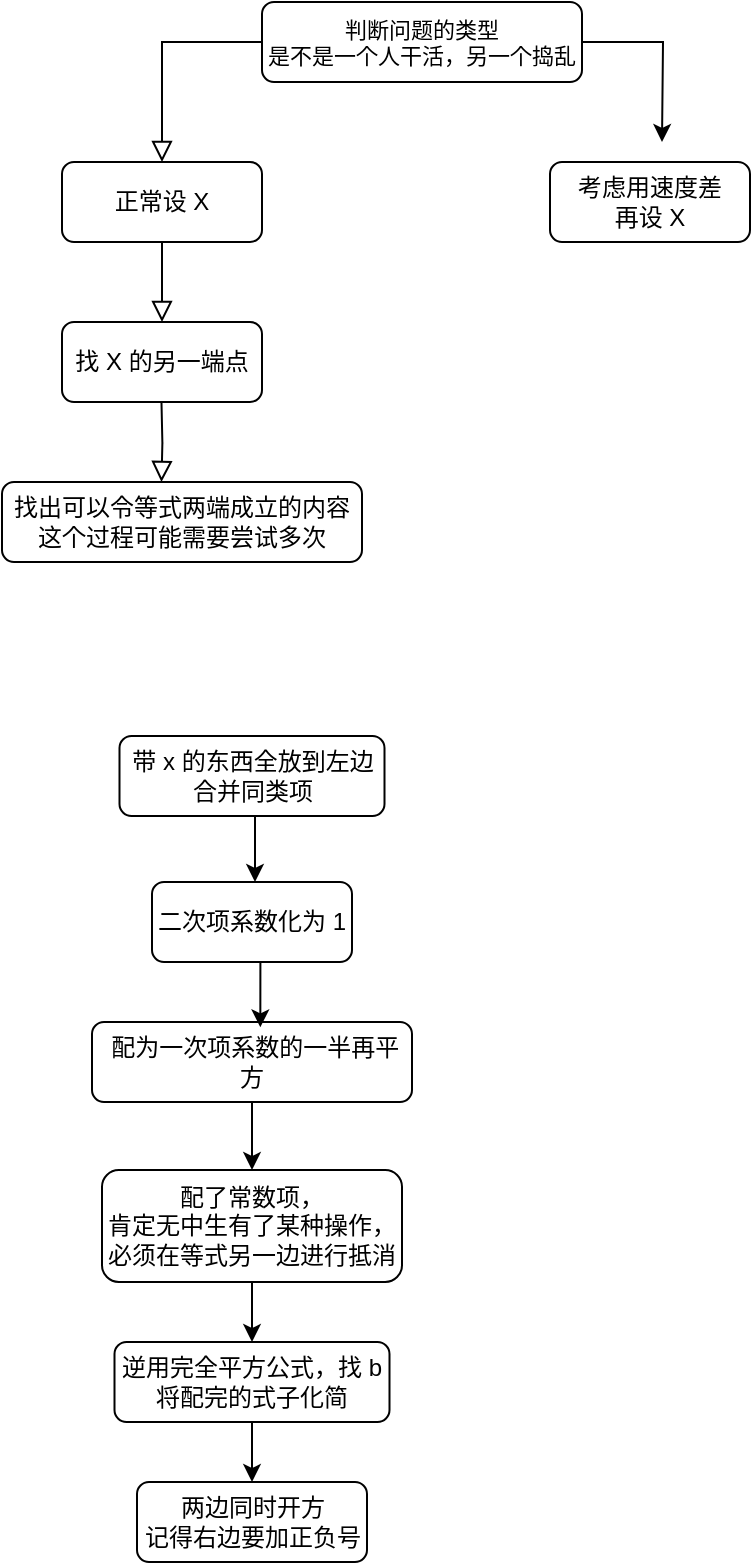 <mxfile version="24.7.6">
  <diagram id="C5RBs43oDa-KdzZeNtuy" name="Page-1">
    <mxGraphModel dx="682" dy="374" grid="1" gridSize="10" guides="1" tooltips="1" connect="1" arrows="1" fold="1" page="1" pageScale="1" pageWidth="827" pageHeight="1169" math="0" shadow="0">
      <root>
        <mxCell id="WIyWlLk6GJQsqaUBKTNV-0" />
        <mxCell id="WIyWlLk6GJQsqaUBKTNV-1" parent="WIyWlLk6GJQsqaUBKTNV-0" />
        <mxCell id="WIyWlLk6GJQsqaUBKTNV-2" value="" style="rounded=0;html=1;jettySize=auto;orthogonalLoop=1;fontSize=11;endArrow=block;endFill=0;endSize=8;strokeWidth=1;shadow=0;labelBackgroundColor=none;edgeStyle=orthogonalEdgeStyle;" parent="WIyWlLk6GJQsqaUBKTNV-1" source="WIyWlLk6GJQsqaUBKTNV-3" edge="1">
          <mxGeometry relative="1" as="geometry">
            <mxPoint x="220" y="160" as="targetPoint" />
          </mxGeometry>
        </mxCell>
        <mxCell id="WIyWlLk6GJQsqaUBKTNV-3" value="正常设 X" style="rounded=1;whiteSpace=wrap;html=1;fontSize=12;glass=0;strokeWidth=1;shadow=0;" parent="WIyWlLk6GJQsqaUBKTNV-1" vertex="1">
          <mxGeometry x="170" y="80" width="100" height="40" as="geometry" />
        </mxCell>
        <mxCell id="WIyWlLk6GJQsqaUBKTNV-7" value="找 X 的另一端点" style="rounded=1;whiteSpace=wrap;html=1;fontSize=12;glass=0;strokeWidth=1;shadow=0;" parent="WIyWlLk6GJQsqaUBKTNV-1" vertex="1">
          <mxGeometry x="170" y="160" width="100" height="40" as="geometry" />
        </mxCell>
        <mxCell id="WIyWlLk6GJQsqaUBKTNV-12" value="找出可以令等式两端成立的内容&lt;div&gt;这个过程可能需要尝试多次&lt;/div&gt;" style="rounded=1;whiteSpace=wrap;html=1;fontSize=12;glass=0;strokeWidth=1;shadow=0;" parent="WIyWlLk6GJQsqaUBKTNV-1" vertex="1">
          <mxGeometry x="140" y="240" width="180" height="40" as="geometry" />
        </mxCell>
        <mxCell id="fFDKupmTJ9Lw3_ZmGzhM-0" value="" style="rounded=0;html=1;jettySize=auto;orthogonalLoop=1;fontSize=11;endArrow=block;endFill=0;endSize=8;strokeWidth=1;shadow=0;labelBackgroundColor=none;edgeStyle=orthogonalEdgeStyle;" parent="WIyWlLk6GJQsqaUBKTNV-1" edge="1">
          <mxGeometry relative="1" as="geometry">
            <mxPoint x="219.74" y="200" as="sourcePoint" />
            <mxPoint x="219.74" y="240" as="targetPoint" />
          </mxGeometry>
        </mxCell>
        <mxCell id="r51yjitiQ1QQHzr15yWM-8" style="edgeStyle=orthogonalEdgeStyle;rounded=0;orthogonalLoop=1;jettySize=auto;html=1;" parent="WIyWlLk6GJQsqaUBKTNV-1" source="r51yjitiQ1QQHzr15yWM-0" edge="1">
          <mxGeometry relative="1" as="geometry">
            <mxPoint x="470" y="70" as="targetPoint" />
          </mxGeometry>
        </mxCell>
        <mxCell id="r51yjitiQ1QQHzr15yWM-0" value="&lt;font style=&quot;font-size: 11px;&quot;&gt;判断问题的类型&lt;/font&gt;&lt;div style=&quot;font-size: 11px;&quot;&gt;&lt;font style=&quot;font-size: 11px;&quot;&gt;是不是一个人干活，另一个捣乱&lt;/font&gt;&lt;/div&gt;" style="rounded=1;whiteSpace=wrap;html=1;fontSize=12;glass=0;strokeWidth=1;shadow=0;" parent="WIyWlLk6GJQsqaUBKTNV-1" vertex="1">
          <mxGeometry x="270" width="160" height="40" as="geometry" />
        </mxCell>
        <mxCell id="r51yjitiQ1QQHzr15yWM-2" value="" style="rounded=0;html=1;jettySize=auto;orthogonalLoop=1;fontSize=11;endArrow=block;endFill=0;endSize=8;strokeWidth=1;shadow=0;labelBackgroundColor=none;edgeStyle=orthogonalEdgeStyle;entryX=0.5;entryY=0;entryDx=0;entryDy=0;exitX=0;exitY=0.5;exitDx=0;exitDy=0;" parent="WIyWlLk6GJQsqaUBKTNV-1" source="r51yjitiQ1QQHzr15yWM-0" target="WIyWlLk6GJQsqaUBKTNV-3" edge="1">
          <mxGeometry relative="1" as="geometry">
            <mxPoint x="280" y="70" as="targetPoint" />
            <mxPoint x="280" y="30" as="sourcePoint" />
          </mxGeometry>
        </mxCell>
        <mxCell id="r51yjitiQ1QQHzr15yWM-3" value="考虑用速度差&lt;div&gt;再设 X&lt;/div&gt;" style="rounded=1;whiteSpace=wrap;html=1;fontSize=12;glass=0;strokeWidth=1;shadow=0;" parent="WIyWlLk6GJQsqaUBKTNV-1" vertex="1">
          <mxGeometry x="414" y="80" width="100" height="40" as="geometry" />
        </mxCell>
        <mxCell id="r51yjitiQ1QQHzr15yWM-16" style="edgeStyle=orthogonalEdgeStyle;rounded=0;orthogonalLoop=1;jettySize=auto;html=1;exitX=0.5;exitY=1;exitDx=0;exitDy=0;entryX=0.5;entryY=0;entryDx=0;entryDy=0;" parent="WIyWlLk6GJQsqaUBKTNV-1" source="r51yjitiQ1QQHzr15yWM-10" target="r51yjitiQ1QQHzr15yWM-11" edge="1">
          <mxGeometry relative="1" as="geometry" />
        </mxCell>
        <mxCell id="r51yjitiQ1QQHzr15yWM-10" value="&lt;div&gt;&amp;nbsp;配为一次项系数的一半再平方&lt;/div&gt;" style="rounded=1;whiteSpace=wrap;html=1;fontSize=12;glass=0;strokeWidth=1;shadow=0;" parent="WIyWlLk6GJQsqaUBKTNV-1" vertex="1">
          <mxGeometry x="185" y="510" width="160" height="40" as="geometry" />
        </mxCell>
        <mxCell id="r51yjitiQ1QQHzr15yWM-18" style="edgeStyle=orthogonalEdgeStyle;rounded=0;orthogonalLoop=1;jettySize=auto;html=1;entryX=0.5;entryY=0;entryDx=0;entryDy=0;" parent="WIyWlLk6GJQsqaUBKTNV-1" source="r51yjitiQ1QQHzr15yWM-11" target="r51yjitiQ1QQHzr15yWM-17" edge="1">
          <mxGeometry relative="1" as="geometry" />
        </mxCell>
        <mxCell id="r51yjitiQ1QQHzr15yWM-11" value="配了常数项，&lt;div&gt;肯定无中生有了某种操作，必须在等式另一边进行抵消&lt;/div&gt;" style="rounded=1;whiteSpace=wrap;html=1;fontSize=12;glass=0;strokeWidth=1;shadow=0;" parent="WIyWlLk6GJQsqaUBKTNV-1" vertex="1">
          <mxGeometry x="190" y="584" width="150" height="56" as="geometry" />
        </mxCell>
        <mxCell id="r51yjitiQ1QQHzr15yWM-15" value="二次项系数化为 1" style="rounded=1;whiteSpace=wrap;html=1;fontSize=12;glass=0;strokeWidth=1;shadow=0;" parent="WIyWlLk6GJQsqaUBKTNV-1" vertex="1">
          <mxGeometry x="215" y="440" width="100" height="40" as="geometry" />
        </mxCell>
        <mxCell id="r51yjitiQ1QQHzr15yWM-17" value="逆用完全平方公式，找 b&lt;div&gt;将配完的式子化简&lt;/div&gt;" style="rounded=1;whiteSpace=wrap;html=1;fontSize=12;glass=0;strokeWidth=1;shadow=0;" parent="WIyWlLk6GJQsqaUBKTNV-1" vertex="1">
          <mxGeometry x="196.25" y="670" width="137.5" height="40" as="geometry" />
        </mxCell>
        <mxCell id="r51yjitiQ1QQHzr15yWM-21" style="edgeStyle=orthogonalEdgeStyle;rounded=0;orthogonalLoop=1;jettySize=auto;html=1;entryX=0.5;entryY=0;entryDx=0;entryDy=0;" parent="WIyWlLk6GJQsqaUBKTNV-1" target="r51yjitiQ1QQHzr15yWM-22" edge="1">
          <mxGeometry relative="1" as="geometry">
            <mxPoint x="267.5" y="710" as="sourcePoint" />
          </mxGeometry>
        </mxCell>
        <mxCell id="r51yjitiQ1QQHzr15yWM-22" value="两边同时开方&lt;div&gt;记得右边要加正负号&lt;/div&gt;" style="rounded=1;whiteSpace=wrap;html=1;fontSize=12;glass=0;strokeWidth=1;shadow=0;" parent="WIyWlLk6GJQsqaUBKTNV-1" vertex="1">
          <mxGeometry x="207.5" y="740" width="115" height="40" as="geometry" />
        </mxCell>
        <mxCell id="r51yjitiQ1QQHzr15yWM-23" style="edgeStyle=orthogonalEdgeStyle;rounded=0;orthogonalLoop=1;jettySize=auto;html=1;exitX=0.5;exitY=1;exitDx=0;exitDy=0;entryX=0.526;entryY=0.067;entryDx=0;entryDy=0;entryPerimeter=0;" parent="WIyWlLk6GJQsqaUBKTNV-1" source="r51yjitiQ1QQHzr15yWM-15" target="r51yjitiQ1QQHzr15yWM-10" edge="1">
          <mxGeometry relative="1" as="geometry" />
        </mxCell>
        <mxCell id="-TLis_5vYddRsclxDr7s-0" value="带 x 的东西全放到左边&lt;div&gt;合并同类项&lt;/div&gt;" style="rounded=1;whiteSpace=wrap;html=1;fontSize=12;glass=0;strokeWidth=1;shadow=0;" vertex="1" parent="WIyWlLk6GJQsqaUBKTNV-1">
          <mxGeometry x="198.75" y="367" width="132.5" height="40" as="geometry" />
        </mxCell>
        <mxCell id="-TLis_5vYddRsclxDr7s-1" style="edgeStyle=orthogonalEdgeStyle;rounded=0;orthogonalLoop=1;jettySize=auto;html=1;exitX=0.5;exitY=1;exitDx=0;exitDy=0;entryX=0.526;entryY=0.067;entryDx=0;entryDy=0;entryPerimeter=0;" edge="1" parent="WIyWlLk6GJQsqaUBKTNV-1" source="-TLis_5vYddRsclxDr7s-0">
          <mxGeometry relative="1" as="geometry">
            <mxPoint x="266.5" y="440" as="targetPoint" />
          </mxGeometry>
        </mxCell>
      </root>
    </mxGraphModel>
  </diagram>
</mxfile>
